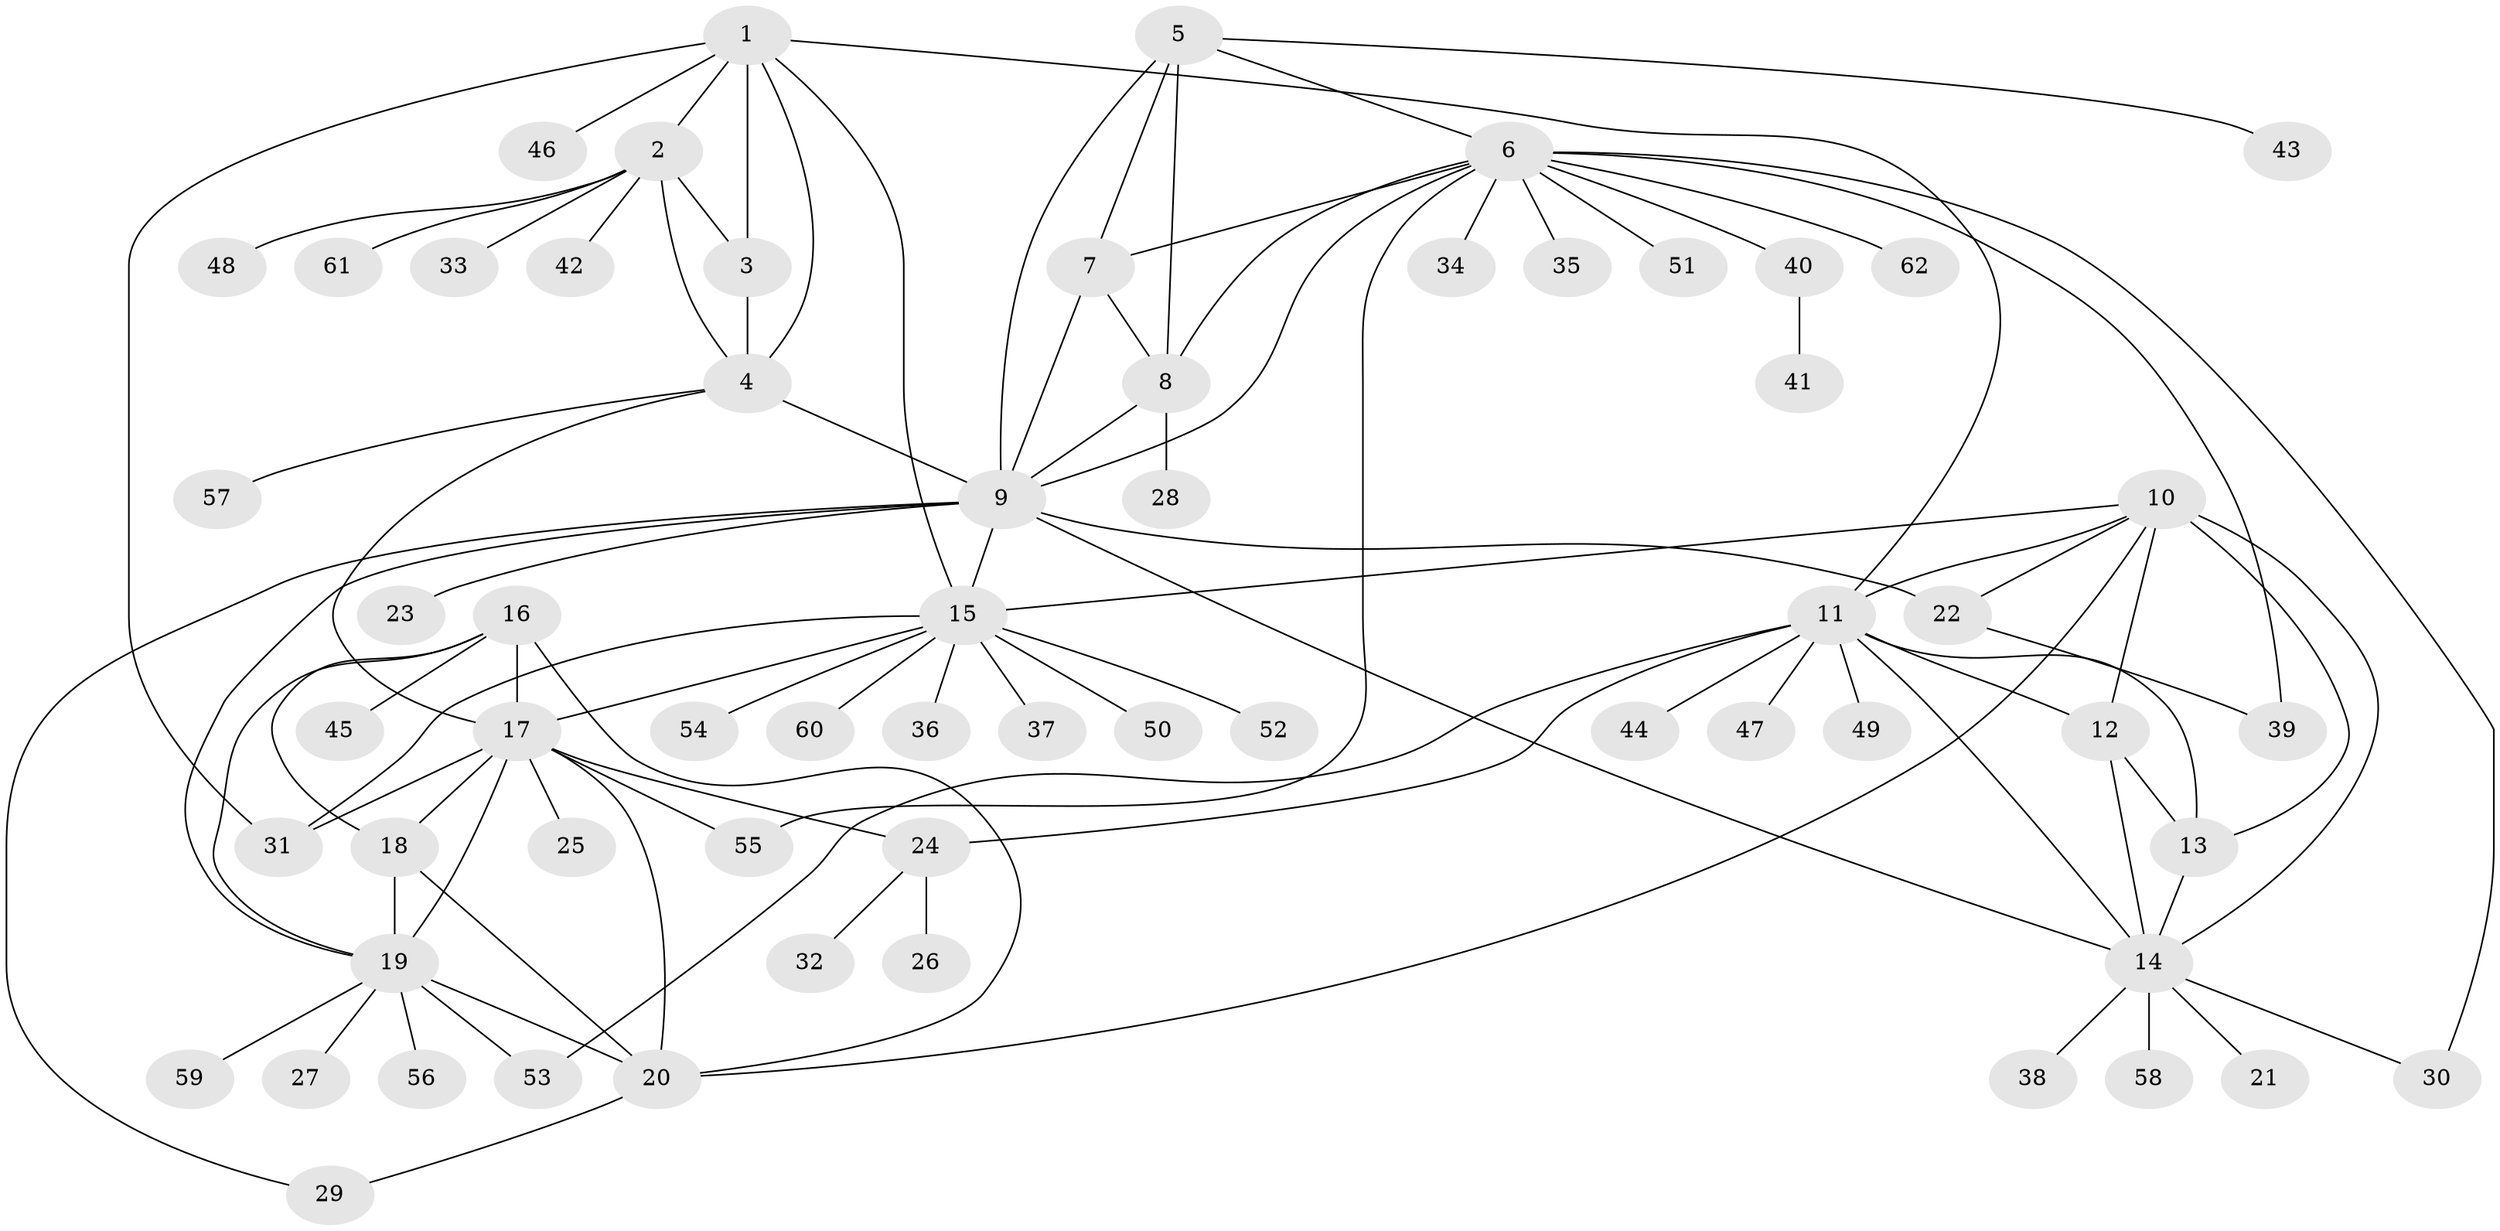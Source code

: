 // original degree distribution, {7: 0.038834951456310676, 9: 0.019417475728155338, 6: 0.04854368932038835, 5: 0.05825242718446602, 8: 0.019417475728155338, 13: 0.009708737864077669, 12: 0.009708737864077669, 11: 0.019417475728155338, 4: 0.009708737864077669, 10: 0.019417475728155338, 1: 0.5533980582524272, 3: 0.038834951456310676, 2: 0.1553398058252427}
// Generated by graph-tools (version 1.1) at 2025/52/03/04/25 22:52:50]
// undirected, 62 vertices, 97 edges
graph export_dot {
  node [color=gray90,style=filled];
  1;
  2;
  3;
  4;
  5;
  6;
  7;
  8;
  9;
  10;
  11;
  12;
  13;
  14;
  15;
  16;
  17;
  18;
  19;
  20;
  21;
  22;
  23;
  24;
  25;
  26;
  27;
  28;
  29;
  30;
  31;
  32;
  33;
  34;
  35;
  36;
  37;
  38;
  39;
  40;
  41;
  42;
  43;
  44;
  45;
  46;
  47;
  48;
  49;
  50;
  51;
  52;
  53;
  54;
  55;
  56;
  57;
  58;
  59;
  60;
  61;
  62;
  1 -- 2 [weight=2.0];
  1 -- 3 [weight=3.0];
  1 -- 4 [weight=2.0];
  1 -- 11 [weight=1.0];
  1 -- 15 [weight=1.0];
  1 -- 31 [weight=1.0];
  1 -- 46 [weight=1.0];
  2 -- 3 [weight=1.0];
  2 -- 4 [weight=1.0];
  2 -- 33 [weight=1.0];
  2 -- 42 [weight=1.0];
  2 -- 48 [weight=1.0];
  2 -- 61 [weight=1.0];
  3 -- 4 [weight=1.0];
  4 -- 9 [weight=1.0];
  4 -- 17 [weight=1.0];
  4 -- 57 [weight=1.0];
  5 -- 6 [weight=1.0];
  5 -- 7 [weight=1.0];
  5 -- 8 [weight=1.0];
  5 -- 9 [weight=1.0];
  5 -- 43 [weight=1.0];
  6 -- 7 [weight=1.0];
  6 -- 8 [weight=1.0];
  6 -- 9 [weight=1.0];
  6 -- 30 [weight=1.0];
  6 -- 34 [weight=1.0];
  6 -- 35 [weight=1.0];
  6 -- 39 [weight=1.0];
  6 -- 40 [weight=1.0];
  6 -- 51 [weight=1.0];
  6 -- 55 [weight=1.0];
  6 -- 62 [weight=1.0];
  7 -- 8 [weight=1.0];
  7 -- 9 [weight=1.0];
  8 -- 9 [weight=1.0];
  8 -- 28 [weight=2.0];
  9 -- 14 [weight=1.0];
  9 -- 15 [weight=1.0];
  9 -- 19 [weight=1.0];
  9 -- 22 [weight=1.0];
  9 -- 23 [weight=1.0];
  9 -- 29 [weight=1.0];
  10 -- 11 [weight=1.0];
  10 -- 12 [weight=1.0];
  10 -- 13 [weight=1.0];
  10 -- 14 [weight=1.0];
  10 -- 15 [weight=1.0];
  10 -- 20 [weight=1.0];
  10 -- 22 [weight=1.0];
  11 -- 12 [weight=1.0];
  11 -- 13 [weight=1.0];
  11 -- 14 [weight=1.0];
  11 -- 24 [weight=1.0];
  11 -- 44 [weight=1.0];
  11 -- 47 [weight=1.0];
  11 -- 49 [weight=1.0];
  11 -- 53 [weight=1.0];
  12 -- 13 [weight=1.0];
  12 -- 14 [weight=1.0];
  13 -- 14 [weight=1.0];
  14 -- 21 [weight=1.0];
  14 -- 30 [weight=1.0];
  14 -- 38 [weight=1.0];
  14 -- 58 [weight=1.0];
  15 -- 17 [weight=1.0];
  15 -- 31 [weight=1.0];
  15 -- 36 [weight=1.0];
  15 -- 37 [weight=2.0];
  15 -- 50 [weight=1.0];
  15 -- 52 [weight=1.0];
  15 -- 54 [weight=1.0];
  15 -- 60 [weight=1.0];
  16 -- 17 [weight=1.0];
  16 -- 18 [weight=1.0];
  16 -- 19 [weight=1.0];
  16 -- 20 [weight=1.0];
  16 -- 45 [weight=1.0];
  17 -- 18 [weight=1.0];
  17 -- 19 [weight=1.0];
  17 -- 20 [weight=1.0];
  17 -- 24 [weight=1.0];
  17 -- 25 [weight=1.0];
  17 -- 31 [weight=1.0];
  17 -- 55 [weight=1.0];
  18 -- 19 [weight=1.0];
  18 -- 20 [weight=1.0];
  19 -- 20 [weight=1.0];
  19 -- 27 [weight=1.0];
  19 -- 53 [weight=1.0];
  19 -- 56 [weight=1.0];
  19 -- 59 [weight=1.0];
  20 -- 29 [weight=1.0];
  22 -- 39 [weight=1.0];
  24 -- 26 [weight=1.0];
  24 -- 32 [weight=1.0];
  40 -- 41 [weight=1.0];
}
